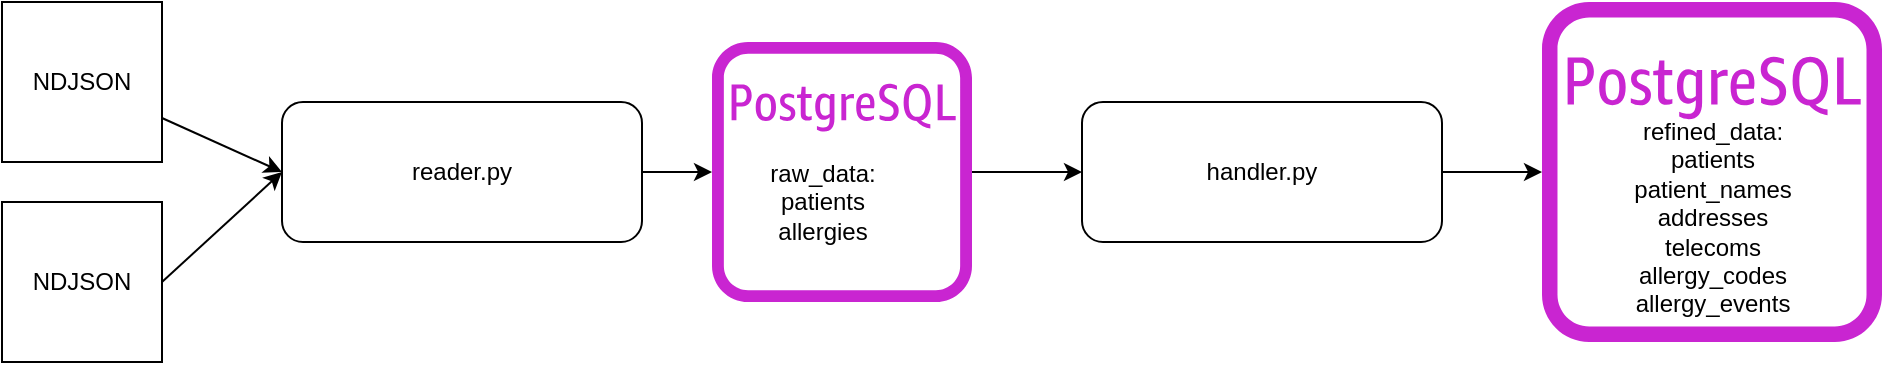 <mxfile>
    <diagram id="HSTpwix-TSAwBi_mkthT" name="Page-1">
        <mxGraphModel dx="729" dy="487" grid="1" gridSize="10" guides="1" tooltips="1" connect="1" arrows="1" fold="1" page="1" pageScale="1" pageWidth="850" pageHeight="1100" math="0" shadow="0">
            <root>
                <mxCell id="0"/>
                <mxCell id="1" parent="0"/>
                <mxCell id="10" style="edgeStyle=none;html=1;entryX=0;entryY=0.5;entryDx=0;entryDy=0;" edge="1" parent="1" source="2" target="4">
                    <mxGeometry relative="1" as="geometry"/>
                </mxCell>
                <mxCell id="2" value="NDJSON" style="whiteSpace=wrap;html=1;aspect=fixed;" vertex="1" parent="1">
                    <mxGeometry x="60" y="170" width="80" height="80" as="geometry"/>
                </mxCell>
                <mxCell id="11" style="edgeStyle=none;html=1;exitX=1;exitY=0.5;exitDx=0;exitDy=0;entryX=0;entryY=0.5;entryDx=0;entryDy=0;" edge="1" parent="1" source="3" target="4">
                    <mxGeometry relative="1" as="geometry"/>
                </mxCell>
                <mxCell id="3" value="NDJSON" style="whiteSpace=wrap;html=1;aspect=fixed;" vertex="1" parent="1">
                    <mxGeometry x="60" y="270" width="80" height="80" as="geometry"/>
                </mxCell>
                <mxCell id="12" value="" style="edgeStyle=none;html=1;" edge="1" parent="1" source="4" target="5">
                    <mxGeometry relative="1" as="geometry"/>
                </mxCell>
                <mxCell id="4" value="reader.py" style="rounded=1;whiteSpace=wrap;html=1;" vertex="1" parent="1">
                    <mxGeometry x="200" y="220" width="180" height="70" as="geometry"/>
                </mxCell>
                <mxCell id="13" value="" style="edgeStyle=none;html=1;" edge="1" parent="1" source="5" target="7">
                    <mxGeometry relative="1" as="geometry"/>
                </mxCell>
                <mxCell id="5" value="" style="sketch=0;outlineConnect=0;fontColor=#232F3E;gradientColor=none;fillColor=#C925D1;strokeColor=none;dashed=0;verticalLabelPosition=bottom;verticalAlign=top;align=center;html=1;fontSize=12;fontStyle=0;aspect=fixed;pointerEvents=1;shape=mxgraph.aws4.rds_postgresql_instance_alt;" vertex="1" parent="1">
                    <mxGeometry x="415" y="190" width="130" height="130" as="geometry"/>
                </mxCell>
                <mxCell id="6" value="raw_data:&lt;div&gt;patients&lt;/div&gt;&lt;div&gt;allergies&lt;/div&gt;" style="text;html=1;align=center;verticalAlign=middle;resizable=0;points=[];autosize=1;strokeColor=none;fillColor=none;" vertex="1" parent="1">
                    <mxGeometry x="430" y="240" width="80" height="60" as="geometry"/>
                </mxCell>
                <mxCell id="14" value="" style="edgeStyle=none;html=1;" edge="1" parent="1" source="7" target="8">
                    <mxGeometry relative="1" as="geometry"/>
                </mxCell>
                <mxCell id="7" value="handler.py" style="rounded=1;whiteSpace=wrap;html=1;" vertex="1" parent="1">
                    <mxGeometry x="600" y="220" width="180" height="70" as="geometry"/>
                </mxCell>
                <mxCell id="8" value="" style="sketch=0;outlineConnect=0;fontColor=#232F3E;gradientColor=none;fillColor=#C925D1;strokeColor=none;dashed=0;verticalLabelPosition=bottom;verticalAlign=top;align=center;html=1;fontSize=12;fontStyle=0;aspect=fixed;pointerEvents=1;shape=mxgraph.aws4.rds_postgresql_instance_alt;" vertex="1" parent="1">
                    <mxGeometry x="830" y="170" width="170" height="170" as="geometry"/>
                </mxCell>
                <mxCell id="9" value="refined_data:&lt;div&gt;patients&lt;/div&gt;&lt;div&gt;patient_names&lt;/div&gt;&lt;div&gt;addresses&lt;/div&gt;&lt;div&gt;telecoms&lt;/div&gt;&lt;div&gt;allergy_codes&lt;/div&gt;&lt;div&gt;allergy_events&lt;/div&gt;&lt;div&gt;&lt;br&gt;&lt;/div&gt;" style="text;html=1;align=center;verticalAlign=middle;resizable=0;points=[];autosize=1;strokeColor=none;fillColor=none;" vertex="1" parent="1">
                    <mxGeometry x="865" y="220" width="100" height="130" as="geometry"/>
                </mxCell>
            </root>
        </mxGraphModel>
    </diagram>
</mxfile>
